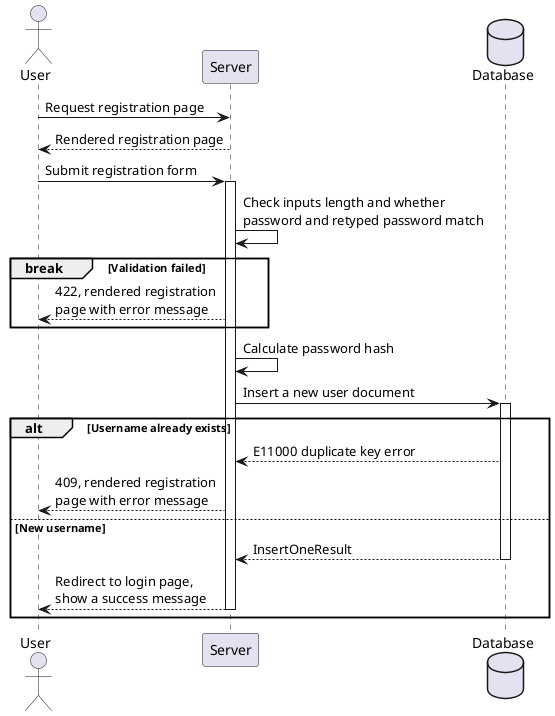 @startuml
actor       User     as U
participant Server   as S
database    Database as DB

U -> S : Request registration page
S --> U : Rendered registration page


U -> S : Submit registration form
activate S

S -> S : Check inputs length and whether\npassword and retyped password match

break Validation failed
    S --> U : 422, rendered registration\npage with error message
end

S -> S : Calculate password hash
S -> DB : Insert a new user document
activate DB

alt Username already exists
    DB --> S : E11000 duplicate key error
    S --> U : 409, rendered registration\npage with error message
else New username
    DB --> S : InsertOneResult
    deactivate DB
    S --> U : Redirect to login page,\nshow a success message
    deactivate S
end
@enduml